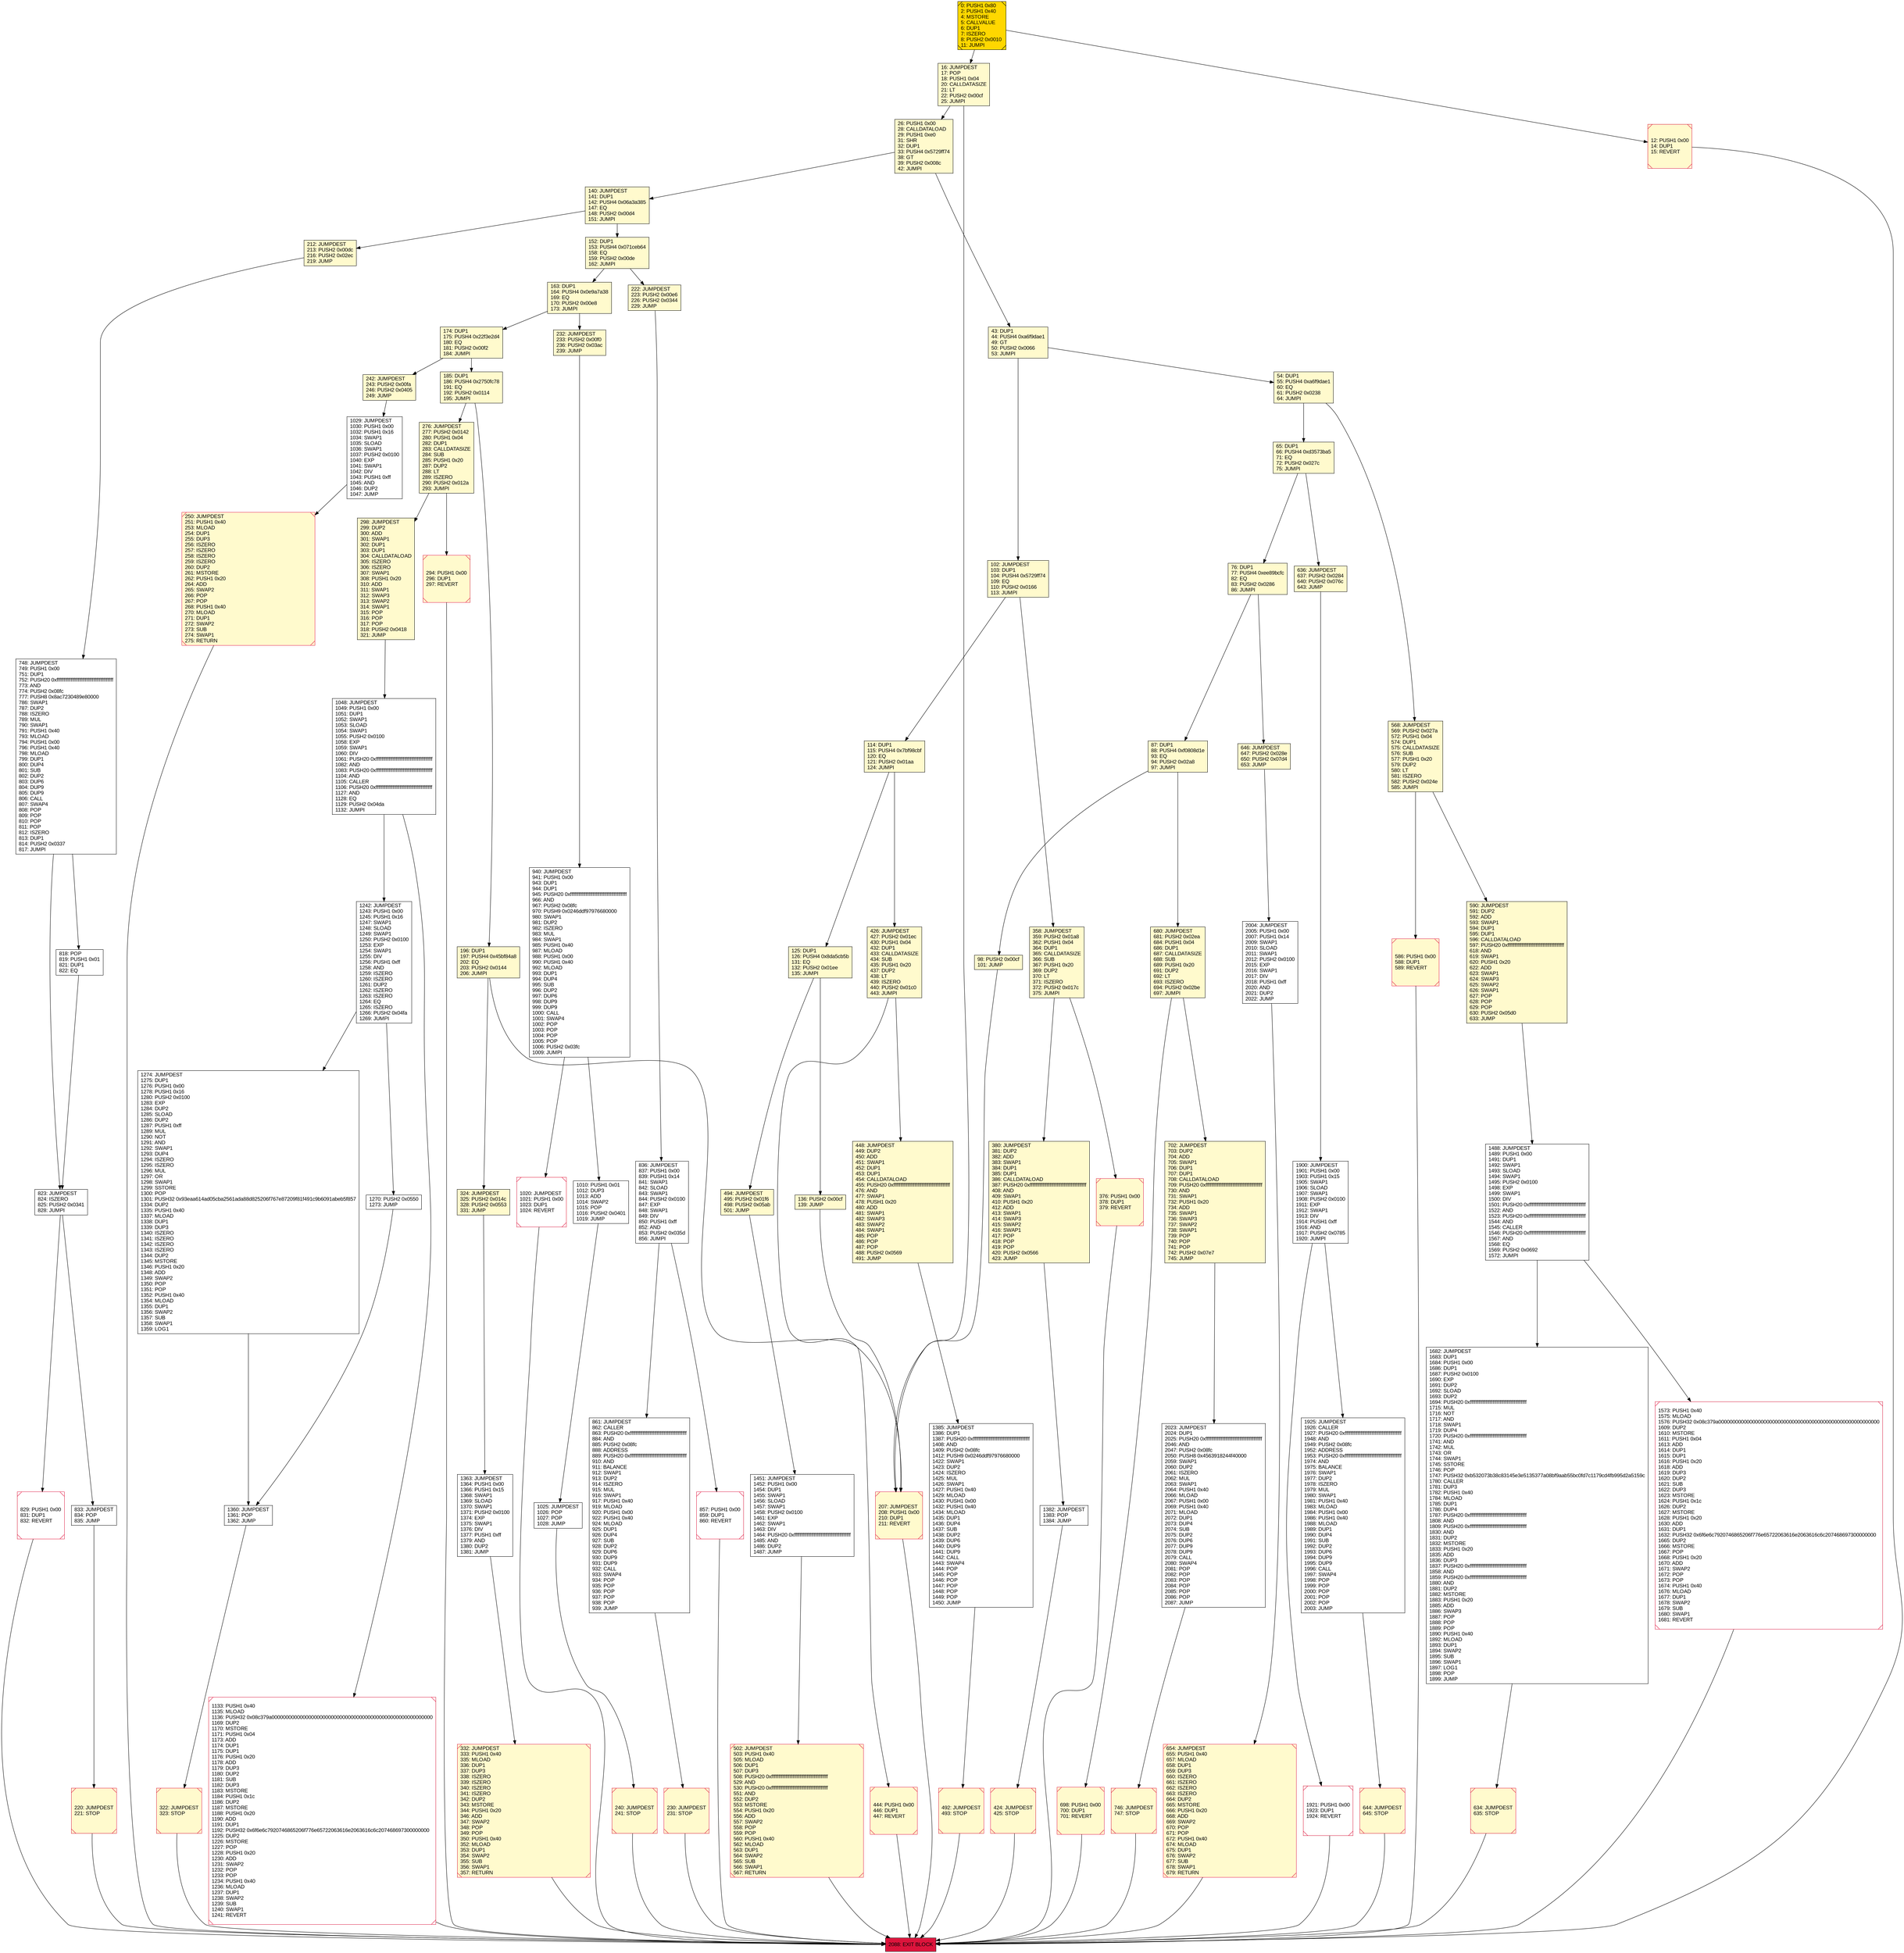 digraph G {
bgcolor=transparent rankdir=UD;
node [shape=box style=filled color=black fillcolor=white fontname=arial fontcolor=black];
2023 [label="2023: JUMPDEST\l2024: DUP1\l2025: PUSH20 0xffffffffffffffffffffffffffffffffffffffff\l2046: AND\l2047: PUSH2 0x08fc\l2050: PUSH8 0x4563918244f40000\l2059: SWAP1\l2060: DUP2\l2061: ISZERO\l2062: MUL\l2063: SWAP1\l2064: PUSH1 0x40\l2066: MLOAD\l2067: PUSH1 0x00\l2069: PUSH1 0x40\l2071: MLOAD\l2072: DUP1\l2073: DUP4\l2074: SUB\l2075: DUP2\l2076: DUP6\l2077: DUP9\l2078: DUP9\l2079: CALL\l2080: SWAP4\l2081: POP\l2082: POP\l2083: POP\l2084: POP\l2085: POP\l2086: POP\l2087: JUMP\l" ];
65 [label="65: DUP1\l66: PUSH4 0xd3573ba5\l71: EQ\l72: PUSH2 0x027c\l75: JUMPI\l" fillcolor=lemonchiffon ];
426 [label="426: JUMPDEST\l427: PUSH2 0x01ec\l430: PUSH1 0x04\l432: DUP1\l433: CALLDATASIZE\l434: SUB\l435: PUSH1 0x20\l437: DUP2\l438: LT\l439: ISZERO\l440: PUSH2 0x01c0\l443: JUMPI\l" fillcolor=lemonchiffon ];
590 [label="590: JUMPDEST\l591: DUP2\l592: ADD\l593: SWAP1\l594: DUP1\l595: DUP1\l596: CALLDATALOAD\l597: PUSH20 0xffffffffffffffffffffffffffffffffffffffff\l618: AND\l619: SWAP1\l620: PUSH1 0x20\l622: ADD\l623: SWAP1\l624: SWAP3\l625: SWAP2\l626: SWAP1\l627: POP\l628: POP\l629: POP\l630: PUSH2 0x05d0\l633: JUMP\l" fillcolor=lemonchiffon ];
294 [label="294: PUSH1 0x00\l296: DUP1\l297: REVERT\l" fillcolor=lemonchiffon shape=Msquare color=crimson ];
1048 [label="1048: JUMPDEST\l1049: PUSH1 0x00\l1051: DUP1\l1052: SWAP1\l1053: SLOAD\l1054: SWAP1\l1055: PUSH2 0x0100\l1058: EXP\l1059: SWAP1\l1060: DIV\l1061: PUSH20 0xffffffffffffffffffffffffffffffffffffffff\l1082: AND\l1083: PUSH20 0xffffffffffffffffffffffffffffffffffffffff\l1104: AND\l1105: CALLER\l1106: PUSH20 0xffffffffffffffffffffffffffffffffffffffff\l1127: AND\l1128: EQ\l1129: PUSH2 0x04da\l1132: JUMPI\l" ];
1133 [label="1133: PUSH1 0x40\l1135: MLOAD\l1136: PUSH32 0x08c379a000000000000000000000000000000000000000000000000000000000\l1169: DUP2\l1170: MSTORE\l1171: PUSH1 0x04\l1173: ADD\l1174: DUP1\l1175: DUP1\l1176: PUSH1 0x20\l1178: ADD\l1179: DUP3\l1180: DUP2\l1181: SUB\l1182: DUP3\l1183: MSTORE\l1184: PUSH1 0x1c\l1186: DUP2\l1187: MSTORE\l1188: PUSH1 0x20\l1190: ADD\l1191: DUP1\l1192: PUSH32 0x6f6e6c7920746865206f776e65722063616e2063616c6c207468697300000000\l1225: DUP2\l1226: MSTORE\l1227: POP\l1228: PUSH1 0x20\l1230: ADD\l1231: SWAP2\l1232: POP\l1233: POP\l1234: PUSH1 0x40\l1236: MLOAD\l1237: DUP1\l1238: SWAP2\l1239: SUB\l1240: SWAP1\l1241: REVERT\l" shape=Msquare color=crimson ];
702 [label="702: JUMPDEST\l703: DUP2\l704: ADD\l705: SWAP1\l706: DUP1\l707: DUP1\l708: CALLDATALOAD\l709: PUSH20 0xffffffffffffffffffffffffffffffffffffffff\l730: AND\l731: SWAP1\l732: PUSH1 0x20\l734: ADD\l735: SWAP1\l736: SWAP3\l737: SWAP2\l738: SWAP1\l739: POP\l740: POP\l741: POP\l742: PUSH2 0x07e7\l745: JUMP\l" fillcolor=lemonchiffon ];
222 [label="222: JUMPDEST\l223: PUSH2 0x00e6\l226: PUSH2 0x0344\l229: JUMP\l" fillcolor=lemonchiffon ];
276 [label="276: JUMPDEST\l277: PUSH2 0x0142\l280: PUSH1 0x04\l282: DUP1\l283: CALLDATASIZE\l284: SUB\l285: PUSH1 0x20\l287: DUP2\l288: LT\l289: ISZERO\l290: PUSH2 0x012a\l293: JUMPI\l" fillcolor=lemonchiffon ];
644 [label="644: JUMPDEST\l645: STOP\l" fillcolor=lemonchiffon shape=Msquare color=crimson ];
98 [label="98: PUSH2 0x00cf\l101: JUMP\l" fillcolor=lemonchiffon ];
494 [label="494: JUMPDEST\l495: PUSH2 0x01f6\l498: PUSH2 0x05ab\l501: JUMP\l" fillcolor=lemonchiffon ];
1010 [label="1010: PUSH1 0x01\l1012: DUP3\l1013: ADD\l1014: SWAP2\l1015: POP\l1016: PUSH2 0x0401\l1019: JUMP\l" ];
43 [label="43: DUP1\l44: PUSH4 0xa6f9dae1\l49: GT\l50: PUSH2 0x0066\l53: JUMPI\l" fillcolor=lemonchiffon ];
174 [label="174: DUP1\l175: PUSH4 0x22f3e2d4\l180: EQ\l181: PUSH2 0x00f2\l184: JUMPI\l" fillcolor=lemonchiffon ];
125 [label="125: DUP1\l126: PUSH4 0x8da5cb5b\l131: EQ\l132: PUSH2 0x01ee\l135: JUMPI\l" fillcolor=lemonchiffon ];
748 [label="748: JUMPDEST\l749: PUSH1 0x00\l751: DUP1\l752: PUSH20 0xffffffffffffffffffffffffffffffffffffffff\l773: AND\l774: PUSH2 0x08fc\l777: PUSH8 0x8ac7230489e80000\l786: SWAP1\l787: DUP2\l788: ISZERO\l789: MUL\l790: SWAP1\l791: PUSH1 0x40\l793: MLOAD\l794: PUSH1 0x00\l796: PUSH1 0x40\l798: MLOAD\l799: DUP1\l800: DUP4\l801: SUB\l802: DUP2\l803: DUP6\l804: DUP9\l805: DUP9\l806: CALL\l807: SWAP4\l808: POP\l809: POP\l810: POP\l811: POP\l812: ISZERO\l813: DUP1\l814: PUSH2 0x0337\l817: JUMPI\l" ];
212 [label="212: JUMPDEST\l213: PUSH2 0x00dc\l216: PUSH2 0x02ec\l219: JUMP\l" fillcolor=lemonchiffon ];
0 [label="0: PUSH1 0x80\l2: PUSH1 0x40\l4: MSTORE\l5: CALLVALUE\l6: DUP1\l7: ISZERO\l8: PUSH2 0x0010\l11: JUMPI\l" fillcolor=lemonchiffon shape=Msquare fillcolor=gold ];
1274 [label="1274: JUMPDEST\l1275: DUP1\l1276: PUSH1 0x00\l1278: PUSH1 0x16\l1280: PUSH2 0x0100\l1283: EXP\l1284: DUP2\l1285: SLOAD\l1286: DUP2\l1287: PUSH1 0xff\l1289: MUL\l1290: NOT\l1291: AND\l1292: SWAP1\l1293: DUP4\l1294: ISZERO\l1295: ISZERO\l1296: MUL\l1297: OR\l1298: SWAP1\l1299: SSTORE\l1300: POP\l1301: PUSH32 0x93eaa614ad05cba2561ada88d825206f767e87209f81f491c9b6091abeb5f857\l1334: DUP2\l1335: PUSH1 0x40\l1337: MLOAD\l1338: DUP1\l1339: DUP3\l1340: ISZERO\l1341: ISZERO\l1342: ISZERO\l1343: ISZERO\l1344: DUP2\l1345: MSTORE\l1346: PUSH1 0x20\l1348: ADD\l1349: SWAP2\l1350: POP\l1351: POP\l1352: PUSH1 0x40\l1354: MLOAD\l1355: DUP1\l1356: SWAP2\l1357: SUB\l1358: SWAP1\l1359: LOG1\l" ];
698 [label="698: PUSH1 0x00\l700: DUP1\l701: REVERT\l" fillcolor=lemonchiffon shape=Msquare color=crimson ];
1925 [label="1925: JUMPDEST\l1926: CALLER\l1927: PUSH20 0xffffffffffffffffffffffffffffffffffffffff\l1948: AND\l1949: PUSH2 0x08fc\l1952: ADDRESS\l1953: PUSH20 0xffffffffffffffffffffffffffffffffffffffff\l1974: AND\l1975: BALANCE\l1976: SWAP1\l1977: DUP2\l1978: ISZERO\l1979: MUL\l1980: SWAP1\l1981: PUSH1 0x40\l1983: MLOAD\l1984: PUSH1 0x00\l1986: PUSH1 0x40\l1988: MLOAD\l1989: DUP1\l1990: DUP4\l1991: SUB\l1992: DUP2\l1993: DUP6\l1994: DUP9\l1995: DUP9\l1996: CALL\l1997: SWAP4\l1998: POP\l1999: POP\l2000: POP\l2001: POP\l2002: POP\l2003: JUMP\l" ];
829 [label="829: PUSH1 0x00\l831: DUP1\l832: REVERT\l" shape=Msquare color=crimson ];
444 [label="444: PUSH1 0x00\l446: DUP1\l447: REVERT\l" fillcolor=lemonchiffon shape=Msquare color=crimson ];
1385 [label="1385: JUMPDEST\l1386: DUP1\l1387: PUSH20 0xffffffffffffffffffffffffffffffffffffffff\l1408: AND\l1409: PUSH2 0x08fc\l1412: PUSH9 0x0246ddf97976680000\l1422: SWAP1\l1423: DUP2\l1424: ISZERO\l1425: MUL\l1426: SWAP1\l1427: PUSH1 0x40\l1429: MLOAD\l1430: PUSH1 0x00\l1432: PUSH1 0x40\l1434: MLOAD\l1435: DUP1\l1436: DUP4\l1437: SUB\l1438: DUP2\l1439: DUP6\l1440: DUP9\l1441: DUP9\l1442: CALL\l1443: SWAP4\l1444: POP\l1445: POP\l1446: POP\l1447: POP\l1448: POP\l1449: POP\l1450: JUMP\l" ];
1451 [label="1451: JUMPDEST\l1452: PUSH1 0x00\l1454: DUP1\l1455: SWAP1\l1456: SLOAD\l1457: SWAP1\l1458: PUSH2 0x0100\l1461: EXP\l1462: SWAP1\l1463: DIV\l1464: PUSH20 0xffffffffffffffffffffffffffffffffffffffff\l1485: AND\l1486: DUP2\l1487: JUMP\l" ];
1921 [label="1921: PUSH1 0x00\l1923: DUP1\l1924: REVERT\l" shape=Msquare color=crimson ];
1242 [label="1242: JUMPDEST\l1243: PUSH1 0x00\l1245: PUSH1 0x16\l1247: SWAP1\l1248: SLOAD\l1249: SWAP1\l1250: PUSH2 0x0100\l1253: EXP\l1254: SWAP1\l1255: DIV\l1256: PUSH1 0xff\l1258: AND\l1259: ISZERO\l1260: ISZERO\l1261: DUP2\l1262: ISZERO\l1263: ISZERO\l1264: EQ\l1265: ISZERO\l1266: PUSH2 0x04fa\l1269: JUMPI\l" ];
140 [label="140: JUMPDEST\l141: DUP1\l142: PUSH4 0x06a3a385\l147: EQ\l148: PUSH2 0x00d4\l151: JUMPI\l" fillcolor=lemonchiffon ];
502 [label="502: JUMPDEST\l503: PUSH1 0x40\l505: MLOAD\l506: DUP1\l507: DUP3\l508: PUSH20 0xffffffffffffffffffffffffffffffffffffffff\l529: AND\l530: PUSH20 0xffffffffffffffffffffffffffffffffffffffff\l551: AND\l552: DUP2\l553: MSTORE\l554: PUSH1 0x20\l556: ADD\l557: SWAP2\l558: POP\l559: POP\l560: PUSH1 0x40\l562: MLOAD\l563: DUP1\l564: SWAP2\l565: SUB\l566: SWAP1\l567: RETURN\l" fillcolor=lemonchiffon shape=Msquare color=crimson ];
102 [label="102: JUMPDEST\l103: DUP1\l104: PUSH4 0x5729ff74\l109: EQ\l110: PUSH2 0x0166\l113: JUMPI\l" fillcolor=lemonchiffon ];
2088 [label="2088: EXIT BLOCK\l" fillcolor=crimson ];
114 [label="114: DUP1\l115: PUSH4 0x7bf98cbf\l120: EQ\l121: PUSH2 0x01aa\l124: JUMPI\l" fillcolor=lemonchiffon ];
1488 [label="1488: JUMPDEST\l1489: PUSH1 0x00\l1491: DUP1\l1492: SWAP1\l1493: SLOAD\l1494: SWAP1\l1495: PUSH2 0x0100\l1498: EXP\l1499: SWAP1\l1500: DIV\l1501: PUSH20 0xffffffffffffffffffffffffffffffffffffffff\l1522: AND\l1523: PUSH20 0xffffffffffffffffffffffffffffffffffffffff\l1544: AND\l1545: CALLER\l1546: PUSH20 0xffffffffffffffffffffffffffffffffffffffff\l1567: AND\l1568: EQ\l1569: PUSH2 0x0692\l1572: JUMPI\l" ];
818 [label="818: POP\l819: PUSH1 0x01\l821: DUP1\l822: EQ\l" ];
646 [label="646: JUMPDEST\l647: PUSH2 0x028e\l650: PUSH2 0x07d4\l653: JUMP\l" fillcolor=lemonchiffon ];
12 [label="12: PUSH1 0x00\l14: DUP1\l15: REVERT\l" fillcolor=lemonchiffon shape=Msquare color=crimson ];
196 [label="196: DUP1\l197: PUSH4 0x45bf84a8\l202: EQ\l203: PUSH2 0x0144\l206: JUMPI\l" fillcolor=lemonchiffon ];
380 [label="380: JUMPDEST\l381: DUP2\l382: ADD\l383: SWAP1\l384: DUP1\l385: DUP1\l386: CALLDATALOAD\l387: PUSH20 0xffffffffffffffffffffffffffffffffffffffff\l408: AND\l409: SWAP1\l410: PUSH1 0x20\l412: ADD\l413: SWAP1\l414: SWAP3\l415: SWAP2\l416: SWAP1\l417: POP\l418: POP\l419: POP\l420: PUSH2 0x0566\l423: JUMP\l" fillcolor=lemonchiffon ];
2004 [label="2004: JUMPDEST\l2005: PUSH1 0x00\l2007: PUSH1 0x14\l2009: SWAP1\l2010: SLOAD\l2011: SWAP1\l2012: PUSH2 0x0100\l2015: EXP\l2016: SWAP1\l2017: DIV\l2018: PUSH1 0xff\l2020: AND\l2021: DUP2\l2022: JUMP\l" ];
324 [label="324: JUMPDEST\l325: PUSH2 0x014c\l328: PUSH2 0x0553\l331: JUMP\l" fillcolor=lemonchiffon ];
654 [label="654: JUMPDEST\l655: PUSH1 0x40\l657: MLOAD\l658: DUP1\l659: DUP3\l660: ISZERO\l661: ISZERO\l662: ISZERO\l663: ISZERO\l664: DUP2\l665: MSTORE\l666: PUSH1 0x20\l668: ADD\l669: SWAP2\l670: POP\l671: POP\l672: PUSH1 0x40\l674: MLOAD\l675: DUP1\l676: SWAP2\l677: SUB\l678: SWAP1\l679: RETURN\l" fillcolor=lemonchiffon shape=Msquare color=crimson ];
940 [label="940: JUMPDEST\l941: PUSH1 0x00\l943: DUP1\l944: DUP1\l945: PUSH20 0xffffffffffffffffffffffffffffffffffffffff\l966: AND\l967: PUSH2 0x08fc\l970: PUSH9 0x0246ddf97976680000\l980: SWAP1\l981: DUP2\l982: ISZERO\l983: MUL\l984: SWAP1\l985: PUSH1 0x40\l987: MLOAD\l988: PUSH1 0x00\l990: PUSH1 0x40\l992: MLOAD\l993: DUP1\l994: DUP4\l995: SUB\l996: DUP2\l997: DUP6\l998: DUP9\l999: DUP9\l1000: CALL\l1001: SWAP4\l1002: POP\l1003: POP\l1004: POP\l1005: POP\l1006: PUSH2 0x03fc\l1009: JUMPI\l" ];
232 [label="232: JUMPDEST\l233: PUSH2 0x00f0\l236: PUSH2 0x03ac\l239: JUMP\l" fillcolor=lemonchiffon ];
1682 [label="1682: JUMPDEST\l1683: DUP1\l1684: PUSH1 0x00\l1686: DUP1\l1687: PUSH2 0x0100\l1690: EXP\l1691: DUP2\l1692: SLOAD\l1693: DUP2\l1694: PUSH20 0xffffffffffffffffffffffffffffffffffffffff\l1715: MUL\l1716: NOT\l1717: AND\l1718: SWAP1\l1719: DUP4\l1720: PUSH20 0xffffffffffffffffffffffffffffffffffffffff\l1741: AND\l1742: MUL\l1743: OR\l1744: SWAP1\l1745: SSTORE\l1746: POP\l1747: PUSH32 0xb532073b38c83145e3e5135377a08bf9aab55bc0fd7c1179cd4fb995d2a5159c\l1780: CALLER\l1781: DUP3\l1782: PUSH1 0x40\l1784: MLOAD\l1785: DUP1\l1786: DUP4\l1787: PUSH20 0xffffffffffffffffffffffffffffffffffffffff\l1808: AND\l1809: PUSH20 0xffffffffffffffffffffffffffffffffffffffff\l1830: AND\l1831: DUP2\l1832: MSTORE\l1833: PUSH1 0x20\l1835: ADD\l1836: DUP3\l1837: PUSH20 0xffffffffffffffffffffffffffffffffffffffff\l1858: AND\l1859: PUSH20 0xffffffffffffffffffffffffffffffffffffffff\l1880: AND\l1881: DUP2\l1882: MSTORE\l1883: PUSH1 0x20\l1885: ADD\l1886: SWAP3\l1887: POP\l1888: POP\l1889: POP\l1890: PUSH1 0x40\l1892: MLOAD\l1893: DUP1\l1894: SWAP2\l1895: SUB\l1896: SWAP1\l1897: LOG1\l1898: POP\l1899: JUMP\l" ];
424 [label="424: JUMPDEST\l425: STOP\l" fillcolor=lemonchiffon shape=Msquare color=crimson ];
54 [label="54: DUP1\l55: PUSH4 0xa6f9dae1\l60: EQ\l61: PUSH2 0x0238\l64: JUMPI\l" fillcolor=lemonchiffon ];
1382 [label="1382: JUMPDEST\l1383: POP\l1384: JUMP\l" ];
1573 [label="1573: PUSH1 0x40\l1575: MLOAD\l1576: PUSH32 0x08c379a000000000000000000000000000000000000000000000000000000000\l1609: DUP2\l1610: MSTORE\l1611: PUSH1 0x04\l1613: ADD\l1614: DUP1\l1615: DUP1\l1616: PUSH1 0x20\l1618: ADD\l1619: DUP3\l1620: DUP2\l1621: SUB\l1622: DUP3\l1623: MSTORE\l1624: PUSH1 0x1c\l1626: DUP2\l1627: MSTORE\l1628: PUSH1 0x20\l1630: ADD\l1631: DUP1\l1632: PUSH32 0x6f6e6c7920746865206f776e65722063616e2063616c6c207468697300000000\l1665: DUP2\l1666: MSTORE\l1667: POP\l1668: PUSH1 0x20\l1670: ADD\l1671: SWAP2\l1672: POP\l1673: POP\l1674: PUSH1 0x40\l1676: MLOAD\l1677: DUP1\l1678: SWAP2\l1679: SUB\l1680: SWAP1\l1681: REVERT\l" shape=Msquare color=crimson ];
861 [label="861: JUMPDEST\l862: CALLER\l863: PUSH20 0xffffffffffffffffffffffffffffffffffffffff\l884: AND\l885: PUSH2 0x08fc\l888: ADDRESS\l889: PUSH20 0xffffffffffffffffffffffffffffffffffffffff\l910: AND\l911: BALANCE\l912: SWAP1\l913: DUP2\l914: ISZERO\l915: MUL\l916: SWAP1\l917: PUSH1 0x40\l919: MLOAD\l920: PUSH1 0x00\l922: PUSH1 0x40\l924: MLOAD\l925: DUP1\l926: DUP4\l927: SUB\l928: DUP2\l929: DUP6\l930: DUP9\l931: DUP9\l932: CALL\l933: SWAP4\l934: POP\l935: POP\l936: POP\l937: POP\l938: POP\l939: JUMP\l" ];
1029 [label="1029: JUMPDEST\l1030: PUSH1 0x00\l1032: PUSH1 0x16\l1034: SWAP1\l1035: SLOAD\l1036: SWAP1\l1037: PUSH2 0x0100\l1040: EXP\l1041: SWAP1\l1042: DIV\l1043: PUSH1 0xff\l1045: AND\l1046: DUP2\l1047: JUMP\l" ];
1363 [label="1363: JUMPDEST\l1364: PUSH1 0x00\l1366: PUSH1 0x15\l1368: SWAP1\l1369: SLOAD\l1370: SWAP1\l1371: PUSH2 0x0100\l1374: EXP\l1375: SWAP1\l1376: DIV\l1377: PUSH1 0xff\l1379: AND\l1380: DUP2\l1381: JUMP\l" ];
242 [label="242: JUMPDEST\l243: PUSH2 0x00fa\l246: PUSH2 0x0405\l249: JUMP\l" fillcolor=lemonchiffon ];
250 [label="250: JUMPDEST\l251: PUSH1 0x40\l253: MLOAD\l254: DUP1\l255: DUP3\l256: ISZERO\l257: ISZERO\l258: ISZERO\l259: ISZERO\l260: DUP2\l261: MSTORE\l262: PUSH1 0x20\l264: ADD\l265: SWAP2\l266: POP\l267: POP\l268: PUSH1 0x40\l270: MLOAD\l271: DUP1\l272: SWAP2\l273: SUB\l274: SWAP1\l275: RETURN\l" fillcolor=lemonchiffon shape=Msquare color=crimson ];
152 [label="152: DUP1\l153: PUSH4 0x071ceb64\l158: EQ\l159: PUSH2 0x00de\l162: JUMPI\l" fillcolor=lemonchiffon ];
220 [label="220: JUMPDEST\l221: STOP\l" fillcolor=lemonchiffon shape=Msquare color=crimson ];
207 [label="207: JUMPDEST\l208: PUSH1 0x00\l210: DUP1\l211: REVERT\l" fillcolor=lemonchiffon shape=Msquare color=crimson ];
1025 [label="1025: JUMPDEST\l1026: POP\l1027: POP\l1028: JUMP\l" ];
16 [label="16: JUMPDEST\l17: POP\l18: PUSH1 0x04\l20: CALLDATASIZE\l21: LT\l22: PUSH2 0x00cf\l25: JUMPI\l" fillcolor=lemonchiffon ];
163 [label="163: DUP1\l164: PUSH4 0x0e9a7a38\l169: EQ\l170: PUSH2 0x00e8\l173: JUMPI\l" fillcolor=lemonchiffon ];
448 [label="448: JUMPDEST\l449: DUP2\l450: ADD\l451: SWAP1\l452: DUP1\l453: DUP1\l454: CALLDATALOAD\l455: PUSH20 0xffffffffffffffffffffffffffffffffffffffff\l476: AND\l477: SWAP1\l478: PUSH1 0x20\l480: ADD\l481: SWAP1\l482: SWAP3\l483: SWAP2\l484: SWAP1\l485: POP\l486: POP\l487: POP\l488: PUSH2 0x0569\l491: JUMP\l" fillcolor=lemonchiffon ];
823 [label="823: JUMPDEST\l824: ISZERO\l825: PUSH2 0x0341\l828: JUMPI\l" ];
26 [label="26: PUSH1 0x00\l28: CALLDATALOAD\l29: PUSH1 0xe0\l31: SHR\l32: DUP1\l33: PUSH4 0x5729ff74\l38: GT\l39: PUSH2 0x008c\l42: JUMPI\l" fillcolor=lemonchiffon ];
322 [label="322: JUMPDEST\l323: STOP\l" fillcolor=lemonchiffon shape=Msquare color=crimson ];
376 [label="376: PUSH1 0x00\l378: DUP1\l379: REVERT\l" fillcolor=lemonchiffon shape=Msquare color=crimson ];
836 [label="836: JUMPDEST\l837: PUSH1 0x00\l839: PUSH1 0x14\l841: SWAP1\l842: SLOAD\l843: SWAP1\l844: PUSH2 0x0100\l847: EXP\l848: SWAP1\l849: DIV\l850: PUSH1 0xff\l852: AND\l853: PUSH2 0x035d\l856: JUMPI\l" ];
298 [label="298: JUMPDEST\l299: DUP2\l300: ADD\l301: SWAP1\l302: DUP1\l303: DUP1\l304: CALLDATALOAD\l305: ISZERO\l306: ISZERO\l307: SWAP1\l308: PUSH1 0x20\l310: ADD\l311: SWAP1\l312: SWAP3\l313: SWAP2\l314: SWAP1\l315: POP\l316: POP\l317: POP\l318: PUSH2 0x0418\l321: JUMP\l" fillcolor=lemonchiffon ];
185 [label="185: DUP1\l186: PUSH4 0x2750fc78\l191: EQ\l192: PUSH2 0x0114\l195: JUMPI\l" fillcolor=lemonchiffon ];
240 [label="240: JUMPDEST\l241: STOP\l" fillcolor=lemonchiffon shape=Msquare color=crimson ];
358 [label="358: JUMPDEST\l359: PUSH2 0x01a8\l362: PUSH1 0x04\l364: DUP1\l365: CALLDATASIZE\l366: SUB\l367: PUSH1 0x20\l369: DUP2\l370: LT\l371: ISZERO\l372: PUSH2 0x017c\l375: JUMPI\l" fillcolor=lemonchiffon ];
833 [label="833: JUMPDEST\l834: POP\l835: JUMP\l" ];
568 [label="568: JUMPDEST\l569: PUSH2 0x027a\l572: PUSH1 0x04\l574: DUP1\l575: CALLDATASIZE\l576: SUB\l577: PUSH1 0x20\l579: DUP2\l580: LT\l581: ISZERO\l582: PUSH2 0x024e\l585: JUMPI\l" fillcolor=lemonchiffon ];
586 [label="586: PUSH1 0x00\l588: DUP1\l589: REVERT\l" fillcolor=lemonchiffon shape=Msquare color=crimson ];
634 [label="634: JUMPDEST\l635: STOP\l" fillcolor=lemonchiffon shape=Msquare color=crimson ];
636 [label="636: JUMPDEST\l637: PUSH2 0x0284\l640: PUSH2 0x076c\l643: JUMP\l" fillcolor=lemonchiffon ];
332 [label="332: JUMPDEST\l333: PUSH1 0x40\l335: MLOAD\l336: DUP1\l337: DUP3\l338: ISZERO\l339: ISZERO\l340: ISZERO\l341: ISZERO\l342: DUP2\l343: MSTORE\l344: PUSH1 0x20\l346: ADD\l347: SWAP2\l348: POP\l349: POP\l350: PUSH1 0x40\l352: MLOAD\l353: DUP1\l354: SWAP2\l355: SUB\l356: SWAP1\l357: RETURN\l" fillcolor=lemonchiffon shape=Msquare color=crimson ];
230 [label="230: JUMPDEST\l231: STOP\l" fillcolor=lemonchiffon shape=Msquare color=crimson ];
680 [label="680: JUMPDEST\l681: PUSH2 0x02ea\l684: PUSH1 0x04\l686: DUP1\l687: CALLDATASIZE\l688: SUB\l689: PUSH1 0x20\l691: DUP2\l692: LT\l693: ISZERO\l694: PUSH2 0x02be\l697: JUMPI\l" fillcolor=lemonchiffon ];
87 [label="87: DUP1\l88: PUSH4 0xf0808d1e\l93: EQ\l94: PUSH2 0x02a8\l97: JUMPI\l" fillcolor=lemonchiffon ];
76 [label="76: DUP1\l77: PUSH4 0xee89bcfc\l82: EQ\l83: PUSH2 0x0286\l86: JUMPI\l" fillcolor=lemonchiffon ];
1270 [label="1270: PUSH2 0x0550\l1273: JUMP\l" ];
1360 [label="1360: JUMPDEST\l1361: POP\l1362: JUMP\l" ];
492 [label="492: JUMPDEST\l493: STOP\l" fillcolor=lemonchiffon shape=Msquare color=crimson ];
857 [label="857: PUSH1 0x00\l859: DUP1\l860: REVERT\l" shape=Msquare color=crimson ];
1020 [label="1020: JUMPDEST\l1021: PUSH1 0x00\l1023: DUP1\l1024: REVERT\l" shape=Msquare color=crimson ];
136 [label="136: PUSH2 0x00cf\l139: JUMP\l" fillcolor=lemonchiffon ];
1900 [label="1900: JUMPDEST\l1901: PUSH1 0x00\l1903: PUSH1 0x15\l1905: SWAP1\l1906: SLOAD\l1907: SWAP1\l1908: PUSH2 0x0100\l1911: EXP\l1912: SWAP1\l1913: DIV\l1914: PUSH1 0xff\l1916: AND\l1917: PUSH2 0x0785\l1920: JUMPI\l" ];
746 [label="746: JUMPDEST\l747: STOP\l" fillcolor=lemonchiffon shape=Msquare color=crimson ];
568 -> 586;
125 -> 494;
1921 -> 2088;
702 -> 2023;
1048 -> 1133;
494 -> 1451;
1488 -> 1682;
424 -> 2088;
16 -> 26;
836 -> 857;
833 -> 220;
1025 -> 240;
590 -> 1488;
861 -> 230;
823 -> 833;
698 -> 2088;
43 -> 102;
444 -> 2088;
644 -> 2088;
1451 -> 502;
54 -> 65;
358 -> 380;
240 -> 2088;
940 -> 1020;
492 -> 2088;
0 -> 16;
174 -> 242;
746 -> 2088;
426 -> 448;
1682 -> 634;
332 -> 2088;
1010 -> 1025;
230 -> 2088;
98 -> 207;
1900 -> 1921;
220 -> 2088;
87 -> 98;
196 -> 207;
1385 -> 492;
298 -> 1048;
680 -> 698;
1488 -> 1573;
140 -> 152;
185 -> 276;
568 -> 590;
380 -> 1382;
65 -> 76;
163 -> 232;
1382 -> 424;
818 -> 823;
1270 -> 1360;
76 -> 87;
242 -> 1029;
1029 -> 250;
2004 -> 654;
232 -> 940;
12 -> 2088;
16 -> 207;
87 -> 680;
152 -> 163;
276 -> 294;
636 -> 1900;
1925 -> 644;
212 -> 748;
502 -> 2088;
102 -> 114;
654 -> 2088;
646 -> 2004;
836 -> 861;
196 -> 324;
426 -> 444;
1133 -> 2088;
1360 -> 322;
940 -> 1010;
1048 -> 1242;
114 -> 426;
43 -> 54;
294 -> 2088;
136 -> 207;
0 -> 12;
829 -> 2088;
1363 -> 332;
1242 -> 1274;
140 -> 212;
114 -> 125;
358 -> 376;
748 -> 818;
102 -> 358;
748 -> 823;
586 -> 2088;
26 -> 43;
152 -> 222;
634 -> 2088;
823 -> 829;
448 -> 1385;
185 -> 196;
222 -> 836;
857 -> 2088;
1020 -> 2088;
54 -> 568;
1242 -> 1270;
163 -> 174;
76 -> 646;
1900 -> 1925;
207 -> 2088;
1573 -> 2088;
250 -> 2088;
1274 -> 1360;
125 -> 136;
276 -> 298;
65 -> 636;
376 -> 2088;
26 -> 140;
324 -> 1363;
174 -> 185;
680 -> 702;
322 -> 2088;
2023 -> 746;
}